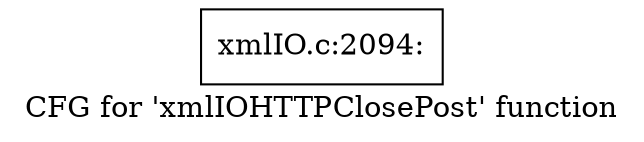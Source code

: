 digraph "CFG for 'xmlIOHTTPClosePost' function" {
	label="CFG for 'xmlIOHTTPClosePost' function";

	Node0x55ed347c1590 [shape=record,label="{xmlIO.c:2094:}"];
}
